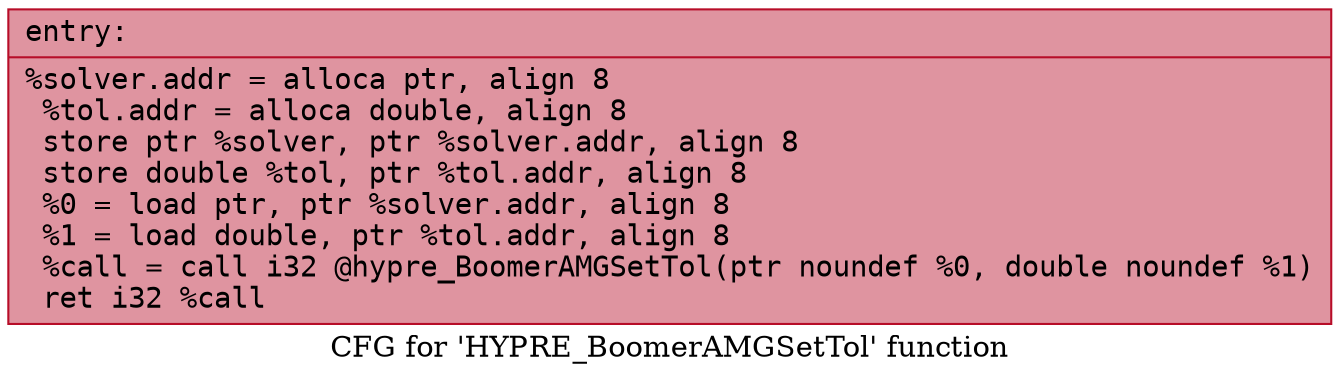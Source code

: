 digraph "CFG for 'HYPRE_BoomerAMGSetTol' function" {
	label="CFG for 'HYPRE_BoomerAMGSetTol' function";

	Node0x55f5a9a61280 [shape=record,color="#b70d28ff", style=filled, fillcolor="#b70d2870" fontname="Courier",label="{entry:\l|  %solver.addr = alloca ptr, align 8\l  %tol.addr = alloca double, align 8\l  store ptr %solver, ptr %solver.addr, align 8\l  store double %tol, ptr %tol.addr, align 8\l  %0 = load ptr, ptr %solver.addr, align 8\l  %1 = load double, ptr %tol.addr, align 8\l  %call = call i32 @hypre_BoomerAMGSetTol(ptr noundef %0, double noundef %1)\l  ret i32 %call\l}"];
}
